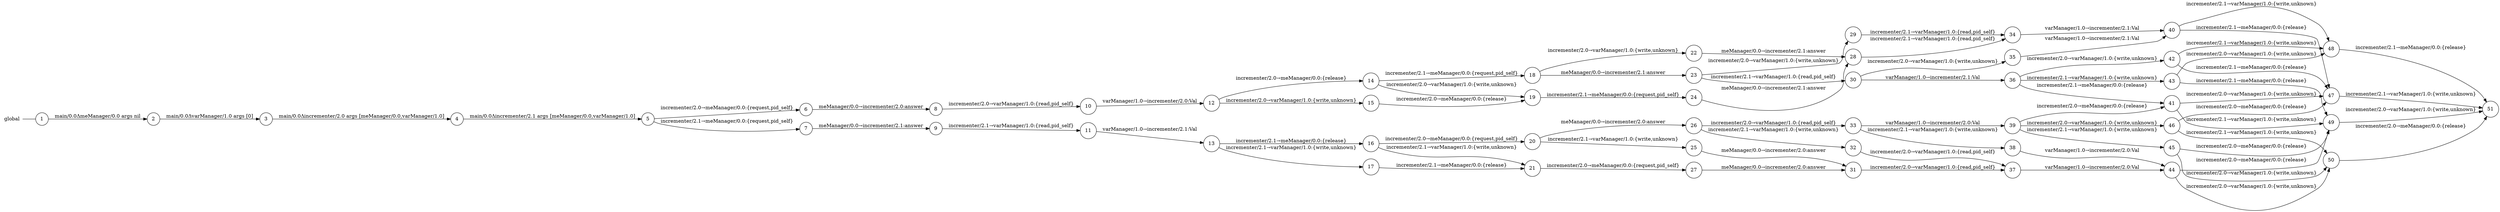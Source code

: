 digraph global {
	rankdir="LR";
	n_0 [label="global", shape="plaintext"];
	n_1 [id="33", shape=circle, label="33"];
	n_2 [id="34", shape=circle, label="34"];
	n_3 [id="20", shape=circle, label="20"];
	n_4 [id="27", shape=circle, label="27"];
	n_5 [id="47", shape=circle, label="47"];
	n_6 [id="29", shape=circle, label="29"];
	n_7 [id="23", shape=circle, label="23"];
	n_8 [id="25", shape=circle, label="25"];
	n_9 [id="36", shape=circle, label="36"];
	n_10 [id="5", shape=circle, label="5"];
	n_11 [id="28", shape=circle, label="28"];
	n_12 [id="15", shape=circle, label="15"];
	n_13 [id="42", shape=circle, label="42"];
	n_14 [id="19", shape=circle, label="19"];
	n_15 [id="12", shape=circle, label="12"];
	n_16 [id="11", shape=circle, label="11"];
	n_17 [id="17", shape=circle, label="17"];
	n_18 [id="50", shape=circle, label="50"];
	n_19 [id="18", shape=circle, label="18"];
	n_20 [id="37", shape=circle, label="37"];
	n_21 [id="51", shape=circle, label="51"];
	n_22 [id="14", shape=circle, label="14"];
	n_23 [id="6", shape=circle, label="6"];
	n_24 [id="38", shape=circle, label="38"];
	n_25 [id="13", shape=circle, label="13"];
	n_26 [id="24", shape=circle, label="24"];
	n_27 [id="10", shape=circle, label="10"];
	n_28 [id="43", shape=circle, label="43"];
	n_29 [id="30", shape=circle, label="30"];
	n_30 [id="40", shape=circle, label="40"];
	n_31 [id="22", shape=circle, label="22"];
	n_32 [id="39", shape=circle, label="39"];
	n_33 [id="1", shape=circle, label="1"];
	n_0 -> n_33 [arrowhead=none];
	n_34 [id="45", shape=circle, label="45"];
	n_35 [id="26", shape=circle, label="26"];
	n_36 [id="9", shape=circle, label="9"];
	n_37 [id="2", shape=circle, label="2"];
	n_38 [id="21", shape=circle, label="21"];
	n_39 [id="44", shape=circle, label="44"];
	n_40 [id="46", shape=circle, label="46"];
	n_41 [id="8", shape=circle, label="8"];
	n_42 [id="48", shape=circle, label="48"];
	n_43 [id="4", shape=circle, label="4"];
	n_44 [id="35", shape=circle, label="35"];
	n_45 [id="31", shape=circle, label="31"];
	n_46 [id="32", shape=circle, label="32"];
	n_47 [id="41", shape=circle, label="41"];
	n_48 [id="7", shape=circle, label="7"];
	n_49 [id="3", shape=circle, label="3"];
	n_50 [id="49", shape=circle, label="49"];
	n_51 [id="16", shape=circle, label="16"];

	n_9 -> n_13 [id="[$e|47]", label="incrementer/2.0→varManager/1.0:{write,unknown}"];
	n_7 -> n_29 [id="[$e|30]", label="incrementer/2.1→varManager/1.0:{read,pid_self}"];
	n_9 -> n_28 [id="[$e|48]", label="incrementer/2.1→varManager/1.0:{write,unknown}"];
	n_12 -> n_14 [id="[$e|18]", label="incrementer/2.0→meManager/0.0:{release}"];
	n_36 -> n_16 [id="[$e|9]", label="incrementer/2.1→varManager/1.0:{read,pid_self}"];
	n_3 -> n_8 [id="[$e|25]", label="incrementer/2.1→varManager/1.0:{write,unknown}"];
	n_44 -> n_30 [id="[$e|45]", label="varManager/1.0→incrementer/2.1:Val"];
	n_35 -> n_1 [id="[$e|34]", label="incrementer/2.0→varManager/1.0:{read,pid_self}"];
	n_32 -> n_40 [id="[$e|53]", label="incrementer/2.0→varManager/1.0:{write,unknown}"];
	n_9 -> n_47 [id="[$e|46]", label="incrementer/2.1→meManager/0.0:{release}"];
	n_29 -> n_44 [id="[$e|38]", label="incrementer/2.0→varManager/1.0:{write,unknown}"];
	n_14 -> n_26 [id="[$e|24]", label="incrementer/2.1→meManager/0.0:{request,pid_self}"];
	n_30 -> n_5 [id="[$e|54]", label="incrementer/2.1→meManager/0.0:{release}"];
	n_11 -> n_2 [id="[$e|36]", label="incrementer/2.1→varManager/1.0:{read,pid_self}"];
	n_37 -> n_49 [id="[$e|1]", label="main/0.0ΔvarManager/1.0 args [0]"];
	n_40 -> n_18 [id="[$e|67]", label="incrementer/2.1→varManager/1.0:{write,unknown}"];
	n_6 -> n_2 [id="[$e|37]", label="incrementer/2.1→varManager/1.0:{read,pid_self}"];
	n_40 -> n_5 [id="[$e|66]", label="incrementer/2.0→meManager/0.0:{release}"];
	n_34 -> n_50 [id="[$e|64]", label="incrementer/2.0→meManager/0.0:{release}"];
	n_1 -> n_24 [id="[$e|42]", label="incrementer/2.1→varManager/1.0:{write,unknown}"];
	n_19 -> n_31 [id="[$e|22]", label="incrementer/2.0→varManager/1.0:{write,unknown}"];
	n_2 -> n_30 [id="[$e|44]", label="varManager/1.0→incrementer/2.1:Val"];
	n_30 -> n_42 [id="[$e|55]", label="incrementer/2.1→varManager/1.0:{write,unknown}"];
	n_47 -> n_5 [id="[$e|56]", label="incrementer/2.0→varManager/1.0:{write,unknown}"];
	n_28 -> n_50 [id="[$e|60]", label="incrementer/2.1→meManager/0.0:{release}"];
	n_22 -> n_14 [id="[$e|17]", label="incrementer/2.0→varManager/1.0:{write,unknown}"];
	n_18 -> n_21 [id="[$e|71]", label="incrementer/2.0→meManager/0.0:{release}"];
	n_4 -> n_45 [id="[$e|35]", label="meManager/0.0→incrementer/2.0:answer"];
	n_51 -> n_38 [id="[$e|20]", label="incrementer/2.1→varManager/1.0:{write,unknown}"];
	n_8 -> n_45 [id="[$e|32]", label="meManager/0.0→incrementer/2.0:answer"];
	n_25 -> n_17 [id="[$e|15]", label="incrementer/2.1→varManager/1.0:{write,unknown}"];
	n_39 -> n_18 [id="[$e|63]", label="incrementer/2.0→varManager/1.0:{write,unknown}"];
	n_46 -> n_20 [id="[$e|41]", label="incrementer/2.0→varManager/1.0:{read,pid_self}"];
	n_49 -> n_43 [id="[$e|2]", label="main/0.0Δincrementer/2.0 args [meManager/0.0,varManager/1.0]"];
	n_33 -> n_37 [id="[$e|0]", label="main/0.0ΔmeManager/0.0 args nil"];
	n_43 -> n_10 [id="[$e|3]", label="main/0.0Δincrementer/2.1 args [meManager/0.0,varManager/1.0]"];
	n_29 -> n_9 [id="[$e|39]", label="varManager/1.0→incrementer/2.1:Val"];
	n_34 -> n_18 [id="[$e|65]", label="incrementer/2.0→varManager/1.0:{write,unknown}"];
	n_48 -> n_36 [id="[$e|7]", label="meManager/0.0→incrementer/2.1:answer"];
	n_28 -> n_42 [id="[$e|61]", label="incrementer/2.0→varManager/1.0:{write,unknown}"];
	n_24 -> n_39 [id="[$e|50]", label="varManager/1.0→incrementer/2.0:Val"];
	n_25 -> n_51 [id="[$e|14]", label="incrementer/2.1→meManager/0.0:{release}"];
	n_45 -> n_20 [id="[$e|40]", label="incrementer/2.0→varManager/1.0:{read,pid_self}"];
	n_22 -> n_19 [id="[$e|16]", label="incrementer/2.1→meManager/0.0:{request,pid_self}"];
	n_26 -> n_11 [id="[$e|31]", label="meManager/0.0→incrementer/2.1:answer"];
	n_50 -> n_21 [id="[$e|70]", label="incrementer/2.0→varManager/1.0:{write,unknown}"];
	n_13 -> n_5 [id="[$e|58]", label="incrementer/2.1→meManager/0.0:{release}"];
	n_19 -> n_7 [id="[$e|23]", label="meManager/0.0→incrementer/2.1:answer"];
	n_3 -> n_35 [id="[$e|26]", label="meManager/0.0→incrementer/2.0:answer"];
	n_15 -> n_22 [id="[$e|12]", label="incrementer/2.0→meManager/0.0:{release}"];
	n_16 -> n_25 [id="[$e|11]", label="varManager/1.0→incrementer/2.1:Val"];
	n_51 -> n_3 [id="[$e|19]", label="incrementer/2.0→meManager/0.0:{request,pid_self}"];
	n_15 -> n_12 [id="[$e|13]", label="incrementer/2.0→varManager/1.0:{write,unknown}"];
	n_32 -> n_47 [id="[$e|51]", label="incrementer/2.0→meManager/0.0:{release}"];
	n_23 -> n_41 [id="[$e|6]", label="meManager/0.0→incrementer/2.0:answer"];
	n_39 -> n_50 [id="[$e|62]", label="incrementer/2.0→meManager/0.0:{release}"];
	n_38 -> n_4 [id="[$e|27]", label="incrementer/2.0→meManager/0.0:{request,pid_self}"];
	n_5 -> n_21 [id="[$e|68]", label="incrementer/2.1→varManager/1.0:{write,unknown}"];
	n_10 -> n_48 [id="[$e|5]", label="incrementer/2.1→meManager/0.0:{request,pid_self}"];
	n_1 -> n_32 [id="[$e|43]", label="varManager/1.0→incrementer/2.0:Val"];
	n_7 -> n_6 [id="[$e|29]", label="incrementer/2.0→varManager/1.0:{write,unknown}"];
	n_41 -> n_27 [id="[$e|8]", label="incrementer/2.0→varManager/1.0:{read,pid_self}"];
	n_13 -> n_42 [id="[$e|59]", label="incrementer/2.1→varManager/1.0:{write,unknown}"];
	n_10 -> n_23 [id="[$e|4]", label="incrementer/2.0→meManager/0.0:{request,pid_self}"];
	n_35 -> n_46 [id="[$e|33]", label="incrementer/2.1→varManager/1.0:{write,unknown}"];
	n_20 -> n_39 [id="[$e|49]", label="varManager/1.0→incrementer/2.0:Val"];
	n_27 -> n_15 [id="[$e|10]", label="varManager/1.0→incrementer/2.0:Val"];
	n_42 -> n_21 [id="[$e|69]", label="incrementer/2.1→meManager/0.0:{release}"];
	n_47 -> n_50 [id="[$e|57]", label="incrementer/2.1→varManager/1.0:{write,unknown}"];
	n_31 -> n_11 [id="[$e|28]", label="meManager/0.0→incrementer/2.1:answer"];
	n_32 -> n_34 [id="[$e|52]", label="incrementer/2.1→varManager/1.0:{write,unknown}"];
	n_17 -> n_38 [id="[$e|21]", label="incrementer/2.1→meManager/0.0:{release}"];
}
